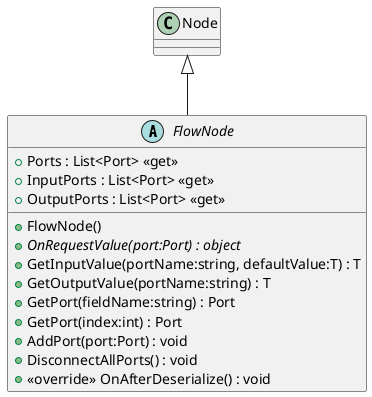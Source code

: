 @startuml
abstract class FlowNode {
    + Ports : List<Port> <<get>>
    + InputPorts : List<Port> <<get>>
    + OutputPorts : List<Port> <<get>>
    + FlowNode()
    + {abstract} OnRequestValue(port:Port) : object
    + GetInputValue(portName:string, defaultValue:T) : T
    + GetOutputValue(portName:string) : T
    + GetPort(fieldName:string) : Port
    + GetPort(index:int) : Port
    + AddPort(port:Port) : void
    + DisconnectAllPorts() : void
    + <<override>> OnAfterDeserialize() : void
}
Node <|-- FlowNode
@enduml

